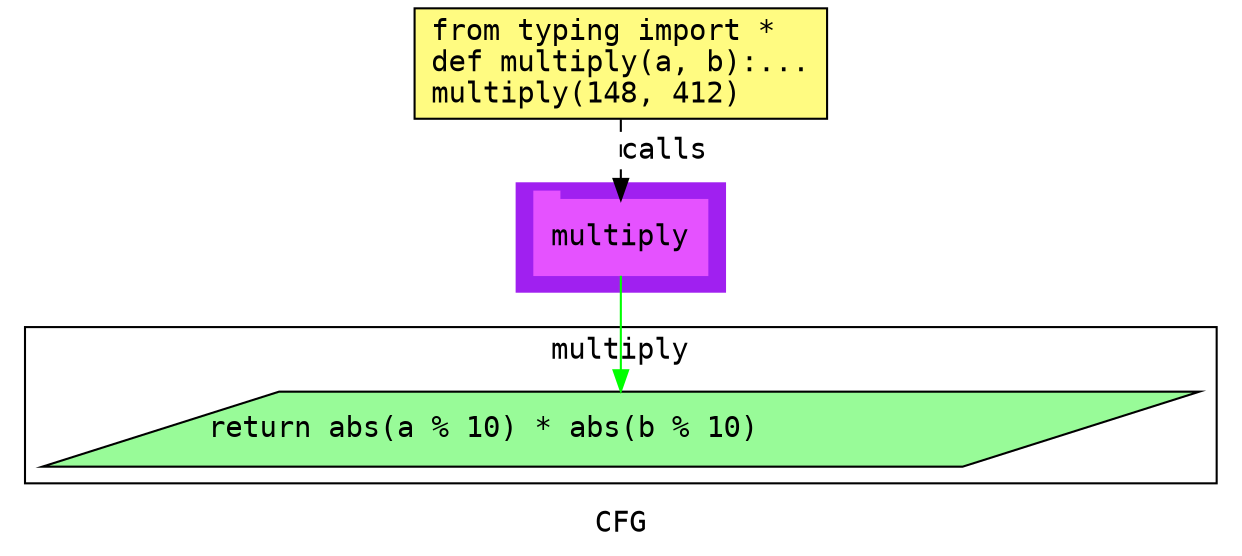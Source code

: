 digraph cluster956CFG {
	graph [bb="0,0,568,259",
		compound=True,
		fontname="DejaVu Sans Mono",
		label=CFG,
		lheight=0.21,
		lp="284,11.5",
		lwidth=0.35,
		pack=False,
		rankdir=TB,
		ranksep=0.02
	];
	node [fontname="DejaVu Sans Mono",
		label="\N"
	];
	edge [fontname="DejaVu Sans Mono"];
	subgraph cluster_1 {
		graph [bb="234,123,334,175",
			color=purple,
			compound=true,
			fontname="DejaVu Sans Mono",
			label="",
			rankdir=TB,
			ranksep=0.02,
			shape=tab,
			style=filled
		];
		node [fontname="DejaVu Sans Mono"];
		edge [fontname="DejaVu Sans Mono"];
		6	[color="#E552FF",
			height=0.5,
			label=multiply,
			linenum="[5]",
			pos="284,149",
			shape=tab,
			style=filled,
			width=1.1528];
	}
	subgraph cluster4multiply {
		graph [bb="8,31,560,106",
			compound=True,
			fontname="DejaVu Sans Mono",
			label=multiply,
			lheight=0.21,
			lp="284,94.5",
			lwidth=0.93,
			pack=False,
			rankdir=TB,
			ranksep=0.02
		];
		node [fontname="DejaVu Sans Mono"];
		edge [fontname="DejaVu Sans Mono"];
		3	[fillcolor="#98fb98",
			height=0.5,
			label="return abs(a % 10) * abs(b % 10)\l",
			linenum="[3]",
			pos="284,57",
			shape=parallelogram,
			style="filled,solid",
			width=7.4382];
	}
	1	[fillcolor="#FFFB81",
		height=0.73611,
		label="from typing import *\ldef multiply(a, b):...\lmultiply(148, 412)\l",
		linenum="[1]",
		pos="284,232.5",
		shape=rectangle,
		style="filled,solid",
		width=2.75];
	1 -> 6	[label=calls,
		lp="305,190.5",
		pos="e,284,167.13 284,205.71 284,196.66 284,186.47 284,177.3",
		style=dashed];
	6 -> 3	[color=green,
		pos="e,284,75.3 284,130.65 284,117.82 284,100.11 284,85.381"];
}
